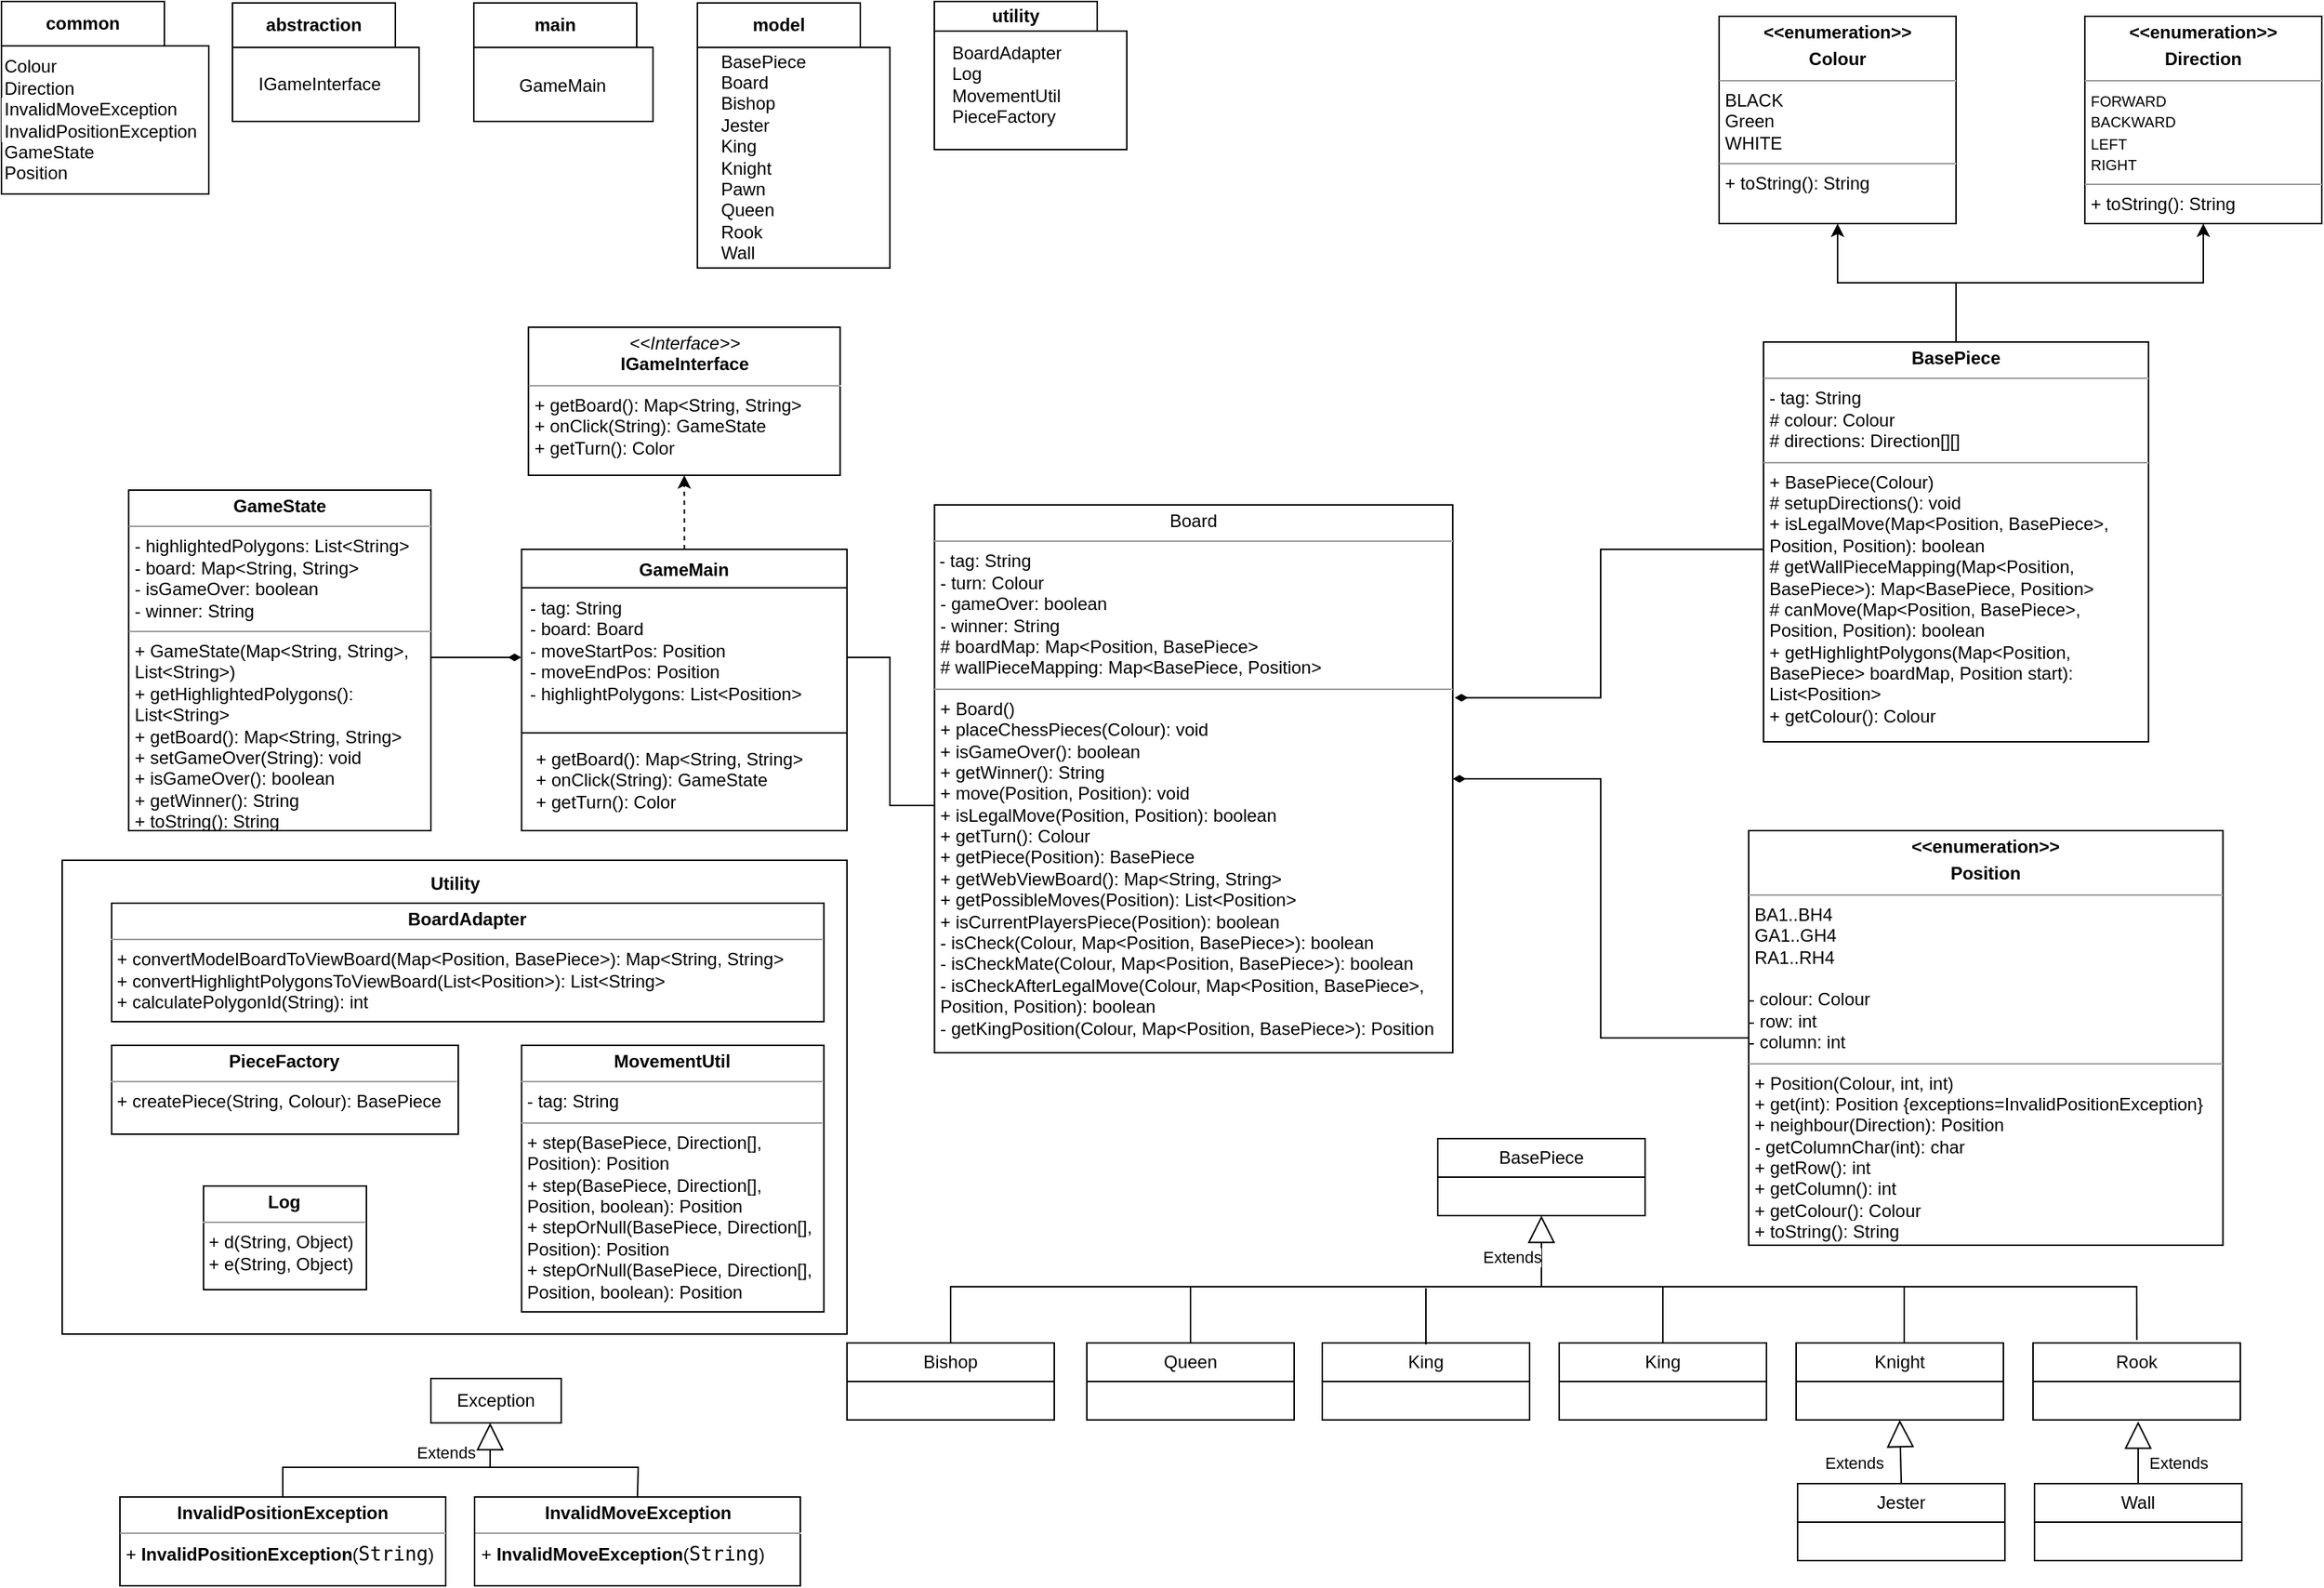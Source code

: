 <mxfile version="23.0.2" type="device">
  <diagram id="C5RBs43oDa-KdzZeNtuy" name="Page-1">
    <mxGraphModel dx="1518" dy="669" grid="1" gridSize="10" guides="1" tooltips="1" connect="1" arrows="1" fold="1" page="1" pageScale="1" pageWidth="827" pageHeight="1169" math="0" shadow="0">
      <root>
        <mxCell id="WIyWlLk6GJQsqaUBKTNV-0" />
        <mxCell id="WIyWlLk6GJQsqaUBKTNV-1" parent="WIyWlLk6GJQsqaUBKTNV-0" />
        <mxCell id="mJ5BoDZWjUwXYIF-GXy7-41" value="" style="rounded=0;whiteSpace=wrap;html=1;" parent="WIyWlLk6GJQsqaUBKTNV-1" vertex="1">
          <mxGeometry x="61" y="650" width="530" height="320" as="geometry" />
        </mxCell>
        <mxCell id="GZ9siTwBjqYdEHMc3zrV-6" value="&lt;p style=&quot;margin:0px;margin-top:4px;text-align:center;&quot;&gt;&lt;i&gt;&amp;lt;&amp;lt;Interface&amp;gt;&amp;gt;&lt;/i&gt;&lt;br&gt;&lt;b&gt;IGameInterface&lt;/b&gt;&lt;/p&gt;&lt;hr size=&quot;1&quot;&gt;&lt;p style=&quot;margin:0px;margin-left:4px;&quot;&gt;+ getBoard(): Map&amp;lt;String, String&amp;gt;&lt;br&gt;+ onClick(String): GameState&amp;nbsp;&lt;/p&gt;&lt;p style=&quot;margin:0px;margin-left:4px;&quot;&gt;+ getTurn(): Color&lt;/p&gt;" style="verticalAlign=top;align=left;overflow=fill;fontSize=12;fontFamily=Helvetica;html=1;whiteSpace=wrap;" parent="WIyWlLk6GJQsqaUBKTNV-1" vertex="1">
          <mxGeometry x="375.87" y="290" width="210.5" height="100" as="geometry" />
        </mxCell>
        <mxCell id="GZ9siTwBjqYdEHMc3zrV-9" value="common" style="shape=folder;fontStyle=1;tabWidth=110;tabHeight=30;tabPosition=left;html=1;boundedLbl=1;labelInHeader=1;container=1;collapsible=0;recursiveResize=0;whiteSpace=wrap;" parent="WIyWlLk6GJQsqaUBKTNV-1" vertex="1">
          <mxGeometry x="20" y="70" width="140" height="130" as="geometry" />
        </mxCell>
        <mxCell id="GZ9siTwBjqYdEHMc3zrV-10" value="Colour&lt;br&gt;Direction&lt;br&gt;&lt;div&gt;InvalidMoveException&lt;/div&gt;&lt;div&gt;InvalidPositionException&lt;/div&gt;&lt;div&gt;GameState&lt;br&gt;&lt;/div&gt;&lt;div&gt;Position&lt;/div&gt;" style="html=1;whiteSpace=wrap;strokeColor=none;align=left;" parent="GZ9siTwBjqYdEHMc3zrV-9" vertex="1">
          <mxGeometry width="110" height="30" relative="1" as="geometry">
            <mxPoint y="65" as="offset" />
          </mxGeometry>
        </mxCell>
        <mxCell id="GZ9siTwBjqYdEHMc3zrV-11" value="abstraction" style="shape=folder;fontStyle=1;tabWidth=110;tabHeight=30;tabPosition=left;html=1;boundedLbl=1;labelInHeader=1;container=1;collapsible=0;recursiveResize=0;whiteSpace=wrap;" parent="WIyWlLk6GJQsqaUBKTNV-1" vertex="1">
          <mxGeometry x="176" y="71" width="126" height="80" as="geometry" />
        </mxCell>
        <mxCell id="GZ9siTwBjqYdEHMc3zrV-12" value="IGameInterface" style="html=1;whiteSpace=wrap;strokeColor=none;" parent="GZ9siTwBjqYdEHMc3zrV-11" vertex="1">
          <mxGeometry width="110" height="30" relative="1" as="geometry">
            <mxPoint x="4" y="40" as="offset" />
          </mxGeometry>
        </mxCell>
        <mxCell id="GZ9siTwBjqYdEHMc3zrV-13" value="main" style="shape=folder;fontStyle=1;tabWidth=110;tabHeight=30;tabPosition=left;html=1;boundedLbl=1;labelInHeader=1;container=1;collapsible=0;recursiveResize=0;whiteSpace=wrap;" parent="WIyWlLk6GJQsqaUBKTNV-1" vertex="1">
          <mxGeometry x="339" y="71" width="121" height="80" as="geometry" />
        </mxCell>
        <mxCell id="GZ9siTwBjqYdEHMc3zrV-14" value="GameMain" style="html=1;whiteSpace=wrap;strokeColor=none;" parent="GZ9siTwBjqYdEHMc3zrV-13" vertex="1">
          <mxGeometry width="110" height="30" relative="1" as="geometry">
            <mxPoint x="5" y="41" as="offset" />
          </mxGeometry>
        </mxCell>
        <mxCell id="GZ9siTwBjqYdEHMc3zrV-15" value="model" style="shape=folder;fontStyle=1;tabWidth=110;tabHeight=30;tabPosition=left;html=1;boundedLbl=1;labelInHeader=1;container=1;collapsible=0;recursiveResize=0;whiteSpace=wrap;" parent="WIyWlLk6GJQsqaUBKTNV-1" vertex="1">
          <mxGeometry x="490" y="71" width="130" height="179" as="geometry" />
        </mxCell>
        <mxCell id="GZ9siTwBjqYdEHMc3zrV-16" value="&lt;div style=&quot;&quot;&gt;BasePiece&lt;/div&gt;Board&lt;br&gt;&lt;div style=&quot;&quot;&gt;&lt;span style=&quot;background-color: initial;&quot;&gt;Bishop&lt;br&gt;Jester&lt;br&gt;King&lt;br&gt;Knight&lt;br&gt;Pawn&lt;br&gt;Queen&lt;br&gt;Rook&lt;br&gt;Wall&lt;/span&gt;&lt;/div&gt;" style="html=1;whiteSpace=wrap;align=left;strokeColor=none;" parent="GZ9siTwBjqYdEHMc3zrV-15" vertex="1">
          <mxGeometry width="70" height="130" relative="1" as="geometry">
            <mxPoint x="14" y="39" as="offset" />
          </mxGeometry>
        </mxCell>
        <mxCell id="GZ9siTwBjqYdEHMc3zrV-18" value="utility" style="shape=folder;fontStyle=1;tabWidth=110;tabHeight=20;tabPosition=left;html=1;boundedLbl=1;labelInHeader=1;container=1;collapsible=0;recursiveResize=0;whiteSpace=wrap;" parent="WIyWlLk6GJQsqaUBKTNV-1" vertex="1">
          <mxGeometry x="650" y="70" width="130" height="100" as="geometry" />
        </mxCell>
        <mxCell id="GZ9siTwBjqYdEHMc3zrV-19" value="&lt;div&gt;BoardAdapter&lt;/div&gt;&lt;div&gt;Log&lt;/div&gt;&lt;div&gt;MovementUtil&lt;/div&gt;&lt;div&gt;PieceFactory&lt;/div&gt;" style="html=1;whiteSpace=wrap;align=left;strokeColor=none;" parent="GZ9siTwBjqYdEHMc3zrV-18" vertex="1">
          <mxGeometry width="90" height="60" relative="1" as="geometry">
            <mxPoint x="10" y="26" as="offset" />
          </mxGeometry>
        </mxCell>
        <mxCell id="GZ9siTwBjqYdEHMc3zrV-24" style="edgeStyle=orthogonalEdgeStyle;rounded=0;orthogonalLoop=1;jettySize=auto;html=1;entryX=0.5;entryY=1;entryDx=0;entryDy=0;dashed=1;" parent="WIyWlLk6GJQsqaUBKTNV-1" source="GZ9siTwBjqYdEHMc3zrV-20" target="GZ9siTwBjqYdEHMc3zrV-6" edge="1">
          <mxGeometry relative="1" as="geometry" />
        </mxCell>
        <mxCell id="GZ9siTwBjqYdEHMc3zrV-20" value="GameMain" style="swimlane;fontStyle=1;align=center;verticalAlign=top;childLayout=stackLayout;horizontal=1;startSize=26;horizontalStack=0;resizeParent=1;resizeParentMax=0;resizeLast=0;collapsible=1;marginBottom=0;whiteSpace=wrap;html=1;" parent="WIyWlLk6GJQsqaUBKTNV-1" vertex="1">
          <mxGeometry x="371.25" y="440" width="219.75" height="190" as="geometry" />
        </mxCell>
        <mxCell id="GZ9siTwBjqYdEHMc3zrV-21" value="- tag: String&lt;br&gt;- board: Board&lt;br&gt;- moveStartPos: Position&lt;br&gt;- moveEndPos: Position&lt;br&gt;- highlightPolygons: List&amp;lt;Position&amp;gt;" style="text;strokeColor=none;fillColor=none;align=left;verticalAlign=top;spacingLeft=4;spacingRight=4;overflow=hidden;rotatable=0;points=[[0,0.5],[1,0.5]];portConstraint=eastwest;whiteSpace=wrap;html=1;" parent="GZ9siTwBjqYdEHMc3zrV-20" vertex="1">
          <mxGeometry y="26" width="219.75" height="94" as="geometry" />
        </mxCell>
        <mxCell id="GZ9siTwBjqYdEHMc3zrV-22" value="" style="line;strokeWidth=1;fillColor=none;align=left;verticalAlign=middle;spacingTop=-1;spacingLeft=3;spacingRight=3;rotatable=0;labelPosition=right;points=[];portConstraint=eastwest;strokeColor=inherit;" parent="GZ9siTwBjqYdEHMc3zrV-20" vertex="1">
          <mxGeometry y="120" width="219.75" height="8" as="geometry" />
        </mxCell>
        <mxCell id="GZ9siTwBjqYdEHMc3zrV-23" value="&lt;p style=&quot;border-color: var(--border-color); margin: 0px 0px 0px 4px;&quot;&gt;+ getBoard(): Map&amp;lt;String, String&amp;gt;&lt;br style=&quot;border-color: var(--border-color);&quot;&gt;+ onClick(String): GameState&amp;nbsp;&lt;/p&gt;&lt;p style=&quot;border-color: var(--border-color); margin: 0px 0px 0px 4px;&quot;&gt;+ getTurn(): Color&lt;/p&gt;" style="text;strokeColor=none;fillColor=none;align=left;verticalAlign=top;spacingLeft=4;spacingRight=4;overflow=hidden;rotatable=0;points=[[0,0.5],[1,0.5]];portConstraint=eastwest;whiteSpace=wrap;html=1;" parent="GZ9siTwBjqYdEHMc3zrV-20" vertex="1">
          <mxGeometry y="128" width="219.75" height="62" as="geometry" />
        </mxCell>
        <mxCell id="GZ9siTwBjqYdEHMc3zrV-25" value="&lt;p style=&quot;margin:0px;margin-top:4px;text-align:center;&quot;&gt;Board&lt;/p&gt;&lt;hr size=&quot;1&quot;&gt;&amp;nbsp;- tag: String&lt;br&gt;&lt;p style=&quot;margin:0px;margin-left:4px;&quot;&gt;- turn: Colour&lt;/p&gt;&lt;p style=&quot;margin:0px;margin-left:4px;&quot;&gt;- gameOver: boolean&lt;/p&gt;&lt;p style=&quot;margin:0px;margin-left:4px;&quot;&gt;- winner: String&lt;/p&gt;&lt;p style=&quot;border-color: var(--border-color); margin: 0px 0px 0px 4px;&quot;&gt;# boardMap: Map&amp;lt;Position, BasePiece&amp;gt;&lt;/p&gt;&lt;p style=&quot;margin:0px;margin-left:4px;&quot;&gt;# wallPieceMapping: Map&amp;lt;BasePiece, Position&amp;gt;&amp;nbsp;&lt;/p&gt;&lt;hr size=&quot;1&quot;&gt;&lt;p style=&quot;margin:0px;margin-left:4px;&quot;&gt;+ Board()&lt;/p&gt;&lt;p style=&quot;margin:0px;margin-left:4px;&quot;&gt;+ placeChessPieces(Colour): void&lt;/p&gt;&lt;p style=&quot;margin:0px;margin-left:4px;&quot;&gt;+ isGameOver(): boolean&lt;/p&gt;&lt;p style=&quot;margin:0px;margin-left:4px;&quot;&gt;+ getWinner(): String&lt;/p&gt;&lt;p style=&quot;margin:0px;margin-left:4px;&quot;&gt;+ move(Position, Position): void&lt;/p&gt;&lt;p style=&quot;margin:0px;margin-left:4px;&quot;&gt;+ isLegalMove(Position, Position): boolean&lt;/p&gt;&lt;p style=&quot;margin:0px;margin-left:4px;&quot;&gt;+ getTurn(): Colour&lt;/p&gt;&lt;p style=&quot;margin:0px;margin-left:4px;&quot;&gt;+ getPiece(Position): BasePiece&lt;/p&gt;&lt;p style=&quot;margin:0px;margin-left:4px;&quot;&gt;+ getWebViewBoard(): Map&amp;lt;String, String&amp;gt;&lt;/p&gt;&lt;p style=&quot;margin:0px;margin-left:4px;&quot;&gt;+ getPossibleMoves(Position): List&amp;lt;Position&amp;gt;&lt;br&gt;&lt;/p&gt;&lt;p style=&quot;margin:0px;margin-left:4px;&quot;&gt;+&amp;nbsp;isCurrentPlayersPiece(Position): boolean&lt;/p&gt;&lt;p style=&quot;margin:0px;margin-left:4px;&quot;&gt;- isCheck(Colour, Map&amp;lt;Position, BasePiece&amp;gt;): boolean&lt;br&gt;&lt;/p&gt;&lt;p style=&quot;margin:0px;margin-left:4px;&quot;&gt;- isCheckMate(Colour, Map&amp;lt;Position, BasePiece&amp;gt;): boolean&lt;br&gt;&lt;/p&gt;&lt;p style=&quot;margin:0px;margin-left:4px;&quot;&gt;- isCheckAfterLegalMove(Colour, Map&amp;lt;Position, BasePiece&amp;gt;, Position, Position): boolean&lt;br&gt;&lt;/p&gt;&lt;p style=&quot;margin:0px;margin-left:4px;&quot;&gt;- getKingPosition(Colour, Map&amp;lt;Position, BasePiece&amp;gt;): Position&lt;br&gt;&lt;/p&gt;&lt;p style=&quot;margin:0px;margin-left:4px;&quot;&gt;&lt;br&gt;&lt;/p&gt;&lt;p style=&quot;margin:0px;margin-left:4px;&quot;&gt;&lt;br&gt;&lt;/p&gt;&lt;p style=&quot;margin:0px;margin-left:4px;&quot;&gt;&lt;br&gt;&lt;/p&gt;&lt;p style=&quot;margin:0px;margin-left:4px;&quot;&gt;&lt;br&gt;&lt;/p&gt;" style="verticalAlign=top;align=left;overflow=fill;fontSize=12;fontFamily=Helvetica;html=1;whiteSpace=wrap;" parent="WIyWlLk6GJQsqaUBKTNV-1" vertex="1">
          <mxGeometry x="650.13" y="410" width="350" height="370" as="geometry" />
        </mxCell>
        <mxCell id="GZ9siTwBjqYdEHMc3zrV-40" style="edgeStyle=orthogonalEdgeStyle;rounded=0;orthogonalLoop=1;jettySize=auto;html=1;exitX=0.5;exitY=0;exitDx=0;exitDy=0;" parent="WIyWlLk6GJQsqaUBKTNV-1" source="GZ9siTwBjqYdEHMc3zrV-38" target="GZ9siTwBjqYdEHMc3zrV-35" edge="1">
          <mxGeometry relative="1" as="geometry" />
        </mxCell>
        <mxCell id="GZ9siTwBjqYdEHMc3zrV-35" value="&lt;p style=&quot;margin:0px;margin-top:4px;text-align:center;&quot;&gt;&lt;b&gt;&amp;lt;&amp;lt;enumeration&amp;gt;&amp;gt;&lt;/b&gt;&lt;/p&gt;&lt;p style=&quot;margin:0px;margin-top:4px;text-align:center;&quot;&gt;&lt;b&gt;Colour&lt;/b&gt;&lt;/p&gt;&lt;hr size=&quot;1&quot;&gt;&lt;p style=&quot;margin:0px;margin-left:4px;&quot;&gt;BLACK&lt;/p&gt;&lt;p style=&quot;margin:0px;margin-left:4px;&quot;&gt;Green&lt;/p&gt;&lt;p style=&quot;margin:0px;margin-left:4px;&quot;&gt;WHITE&lt;/p&gt;&lt;hr size=&quot;1&quot;&gt;&lt;p style=&quot;margin:0px;margin-left:4px;&quot;&gt;+ toString(): String&lt;/p&gt;" style="verticalAlign=top;align=left;overflow=fill;fontSize=12;fontFamily=Helvetica;html=1;whiteSpace=wrap;" parent="WIyWlLk6GJQsqaUBKTNV-1" vertex="1">
          <mxGeometry x="1180" y="80" width="160" height="140" as="geometry" />
        </mxCell>
        <mxCell id="GZ9siTwBjqYdEHMc3zrV-41" style="edgeStyle=orthogonalEdgeStyle;rounded=0;orthogonalLoop=1;jettySize=auto;html=1;exitX=0.5;exitY=0;exitDx=0;exitDy=0;" parent="WIyWlLk6GJQsqaUBKTNV-1" source="GZ9siTwBjqYdEHMc3zrV-38" target="GZ9siTwBjqYdEHMc3zrV-36" edge="1">
          <mxGeometry relative="1" as="geometry" />
        </mxCell>
        <mxCell id="GZ9siTwBjqYdEHMc3zrV-36" value="&lt;p style=&quot;margin:0px;margin-top:4px;text-align:center;&quot;&gt;&lt;b&gt;&amp;lt;&amp;lt;enumeration&amp;gt;&amp;gt;&lt;/b&gt;&lt;/p&gt;&lt;p style=&quot;margin:0px;margin-top:4px;text-align:center;&quot;&gt;&lt;b&gt;Direction&lt;/b&gt;&lt;/p&gt;&lt;hr size=&quot;1&quot;&gt;&lt;p style=&quot;margin:0px;margin-left:4px;&quot;&gt;&lt;font style=&quot;font-size: 10px;&quot;&gt;FORWARD&lt;/font&gt;&lt;/p&gt;&lt;p style=&quot;margin:0px;margin-left:4px;&quot;&gt;&lt;font style=&quot;font-size: 10px;&quot;&gt;BACKWARD&lt;/font&gt;&lt;/p&gt;&lt;p style=&quot;margin:0px;margin-left:4px;&quot;&gt;&lt;font style=&quot;font-size: 10px;&quot;&gt;LEFT&lt;/font&gt;&lt;/p&gt;&lt;p style=&quot;margin:0px;margin-left:4px;&quot;&gt;&lt;font style=&quot;font-size: 10px;&quot;&gt;RIGHT&lt;/font&gt;&lt;/p&gt;&lt;hr size=&quot;1&quot;&gt;&lt;p style=&quot;margin:0px;margin-left:4px;&quot;&gt;+ toString(): String&lt;/p&gt;" style="verticalAlign=top;align=left;overflow=fill;fontSize=12;fontFamily=Helvetica;html=1;whiteSpace=wrap;" parent="WIyWlLk6GJQsqaUBKTNV-1" vertex="1">
          <mxGeometry x="1427" y="80" width="160" height="140" as="geometry" />
        </mxCell>
        <mxCell id="GZ9siTwBjqYdEHMc3zrV-38" value="&lt;p style=&quot;margin:0px;margin-top:4px;text-align:center;&quot;&gt;&lt;b&gt;BasePiece&lt;/b&gt;&lt;/p&gt;&lt;hr size=&quot;1&quot;&gt;&lt;p style=&quot;margin:0px;margin-left:4px;&quot;&gt;- tag: String&lt;/p&gt;&lt;p style=&quot;margin:0px;margin-left:4px;&quot;&gt;# colour: Colour&lt;/p&gt;&lt;p style=&quot;margin:0px;margin-left:4px;&quot;&gt;# directions: Direction[][]&lt;/p&gt;&lt;hr size=&quot;1&quot;&gt;&lt;p style=&quot;margin:0px;margin-left:4px;&quot;&gt;+ BasePiece(Colour)&lt;/p&gt;&lt;p style=&quot;margin:0px;margin-left:4px;&quot;&gt;# setupDirections(): void&lt;/p&gt;&lt;p style=&quot;margin:0px;margin-left:4px;&quot;&gt;+ isLegalMove(Map&amp;lt;Position, BasePiece&amp;gt;, Position, Position): boolean&lt;br&gt;&lt;/p&gt;&lt;p style=&quot;margin:0px;margin-left:4px;&quot;&gt;# getWallPieceMapping(Map&amp;lt;Position, BasePiece&amp;gt;): Map&amp;lt;BasePiece, Position&amp;gt;&lt;br&gt;&lt;/p&gt;&lt;p style=&quot;margin:0px;margin-left:4px;&quot;&gt;# canMove(Map&amp;lt;Position, BasePiece&amp;gt;, Position, Position): boolean&lt;/p&gt;&lt;p style=&quot;margin:0px;margin-left:4px;&quot;&gt;+ getHighlightPolygons(Map&amp;lt;Position, BasePiece&amp;gt; boardMap, Position start): List&amp;lt;Position&amp;gt;&lt;/p&gt;&lt;p style=&quot;margin:0px;margin-left:4px;&quot;&gt;+ getColour(): Colour&lt;/p&gt;" style="verticalAlign=top;align=left;overflow=fill;fontSize=12;fontFamily=Helvetica;html=1;whiteSpace=wrap;" parent="WIyWlLk6GJQsqaUBKTNV-1" vertex="1">
          <mxGeometry x="1210" y="300" width="260" height="270" as="geometry" />
        </mxCell>
        <mxCell id="GZ9siTwBjqYdEHMc3zrV-43" style="edgeStyle=orthogonalEdgeStyle;rounded=0;orthogonalLoop=1;jettySize=auto;html=1;entryX=1;entryY=0.5;entryDx=0;entryDy=0;endArrow=diamondThin;endFill=1;" parent="WIyWlLk6GJQsqaUBKTNV-1" source="GZ9siTwBjqYdEHMc3zrV-39" target="GZ9siTwBjqYdEHMc3zrV-25" edge="1">
          <mxGeometry relative="1" as="geometry" />
        </mxCell>
        <mxCell id="GZ9siTwBjqYdEHMc3zrV-39" value="&lt;p style=&quot;margin:0px;margin-top:4px;text-align:center;&quot;&gt;&lt;b&gt;&amp;lt;&amp;lt;enumeration&amp;gt;&amp;gt;&lt;/b&gt;&lt;/p&gt;&lt;p style=&quot;margin:0px;margin-top:4px;text-align:center;&quot;&gt;&lt;b&gt;Position&lt;/b&gt;&lt;/p&gt;&lt;hr size=&quot;1&quot;&gt;&lt;p style=&quot;margin:0px;margin-left:4px;&quot;&gt;&lt;span style=&quot;background-color: initial;&quot;&gt;BA1..BH4&lt;/span&gt;&lt;/p&gt;&lt;p style=&quot;margin:0px;margin-left:4px;&quot;&gt;&lt;span style=&quot;background-color: initial;&quot;&gt;GA1..GH4&lt;/span&gt;&lt;/p&gt;&lt;p style=&quot;margin:0px;margin-left:4px;&quot;&gt;&lt;span style=&quot;background-color: initial;&quot;&gt;RA1..RH4&lt;/span&gt;&lt;/p&gt;&lt;p style=&quot;margin:0px;margin-left:4px;&quot;&gt;&lt;span style=&quot;background-color: initial;&quot;&gt;&lt;br&gt;&lt;/span&gt;&lt;/p&gt;- colour: Colour&lt;br&gt;- row: int&lt;br&gt;- column: int&lt;br&gt;&lt;hr size=&quot;1&quot;&gt;&lt;p style=&quot;margin:0px;margin-left:4px;&quot;&gt;+ Position(Colour, int, int)&lt;/p&gt;&lt;p style=&quot;margin:0px;margin-left:4px;&quot;&gt;+ get(int): Position&amp;nbsp;{exceptions=InvalidPositionException}&lt;/p&gt;&lt;p style=&quot;margin:0px;margin-left:4px;&quot;&gt;+ neighbour(Direction): Position&lt;/p&gt;&lt;p style=&quot;margin:0px;margin-left:4px;&quot;&gt;- getColumnChar(int): char&lt;/p&gt;&lt;p style=&quot;margin:0px;margin-left:4px;&quot;&gt;+ getRow(): int&lt;/p&gt;&lt;p style=&quot;margin:0px;margin-left:4px;&quot;&gt;+ getColumn(): int&lt;/p&gt;&lt;p style=&quot;margin:0px;margin-left:4px;&quot;&gt;+ getColour(): Colour&lt;/p&gt;&lt;p style=&quot;margin:0px;margin-left:4px;&quot;&gt;+ toString(): String&lt;/p&gt;" style="verticalAlign=top;align=left;overflow=fill;fontSize=12;fontFamily=Helvetica;html=1;whiteSpace=wrap;" parent="WIyWlLk6GJQsqaUBKTNV-1" vertex="1">
          <mxGeometry x="1200" y="630" width="320.25" height="280" as="geometry" />
        </mxCell>
        <mxCell id="GZ9siTwBjqYdEHMc3zrV-46" value="&lt;p style=&quot;margin:0px;margin-top:4px;text-align:center;&quot;&gt;&lt;b&gt;BoardAdapter&lt;/b&gt;&lt;/p&gt;&lt;hr size=&quot;1&quot;&gt;&lt;p style=&quot;margin:0px;margin-left:4px;&quot;&gt;+ convertModelBoardToViewBoard(Map&amp;lt;Position, BasePiece&amp;gt;): Map&amp;lt;String, String&amp;gt;&lt;/p&gt;&lt;p style=&quot;margin:0px;margin-left:4px;&quot;&gt;+ convertHighlightPolygonsToViewBoard(List&amp;lt;Position&amp;gt;): List&amp;lt;String&amp;gt;&lt;/p&gt;&lt;p style=&quot;margin:0px;margin-left:4px;&quot;&gt;+ calculatePolygonId(String): int&lt;/p&gt;" style="verticalAlign=top;align=left;overflow=fill;fontSize=12;fontFamily=Helvetica;html=1;whiteSpace=wrap;" parent="WIyWlLk6GJQsqaUBKTNV-1" vertex="1">
          <mxGeometry x="94.38" y="679" width="481" height="80" as="geometry" />
        </mxCell>
        <mxCell id="GZ9siTwBjqYdEHMc3zrV-50" value="&lt;p style=&quot;margin:0px;margin-top:4px;text-align:center;&quot;&gt;&lt;b&gt;InvalidPositionException&lt;/b&gt;&lt;/p&gt;&lt;hr size=&quot;1&quot;&gt;&lt;p style=&quot;margin:0px;margin-left:4px;&quot;&gt;+&amp;nbsp;&lt;b style=&quot;border-color: var(--border-color); text-align: center;&quot;&gt;InvalidPositionException&lt;/b&gt;(&lt;span style=&quot;background-color: rgb(255, 255, 255); font-family: &amp;quot;JetBrains Mono&amp;quot;, monospace; font-size: 9.8pt;&quot;&gt;String&lt;/span&gt;&lt;span style=&quot;background-color: initial;&quot;&gt;)&lt;/span&gt;&lt;/p&gt;" style="verticalAlign=top;align=left;overflow=fill;fontSize=12;fontFamily=Helvetica;html=1;whiteSpace=wrap;" parent="WIyWlLk6GJQsqaUBKTNV-1" vertex="1">
          <mxGeometry x="100" y="1080" width="220" height="60" as="geometry" />
        </mxCell>
        <mxCell id="GZ9siTwBjqYdEHMc3zrV-51" value="Exception" style="html=1;whiteSpace=wrap;" parent="WIyWlLk6GJQsqaUBKTNV-1" vertex="1">
          <mxGeometry x="310" y="1000" width="88" height="30" as="geometry" />
        </mxCell>
        <mxCell id="mJ5BoDZWjUwXYIF-GXy7-4" style="edgeStyle=orthogonalEdgeStyle;rounded=0;orthogonalLoop=1;jettySize=auto;html=1;endArrow=diamondThin;endFill=1;entryX=1.004;entryY=0.352;entryDx=0;entryDy=0;entryPerimeter=0;" parent="WIyWlLk6GJQsqaUBKTNV-1" target="GZ9siTwBjqYdEHMc3zrV-25" edge="1">
          <mxGeometry relative="1" as="geometry">
            <mxPoint x="1210" y="440" as="sourcePoint" />
            <mxPoint x="1060" y="540" as="targetPoint" />
            <Array as="points">
              <mxPoint x="1210" y="440" />
              <mxPoint x="1100" y="440" />
              <mxPoint x="1100" y="540" />
            </Array>
          </mxGeometry>
        </mxCell>
        <mxCell id="mJ5BoDZWjUwXYIF-GXy7-6" value="BasePiece" style="swimlane;fontStyle=0;childLayout=stackLayout;horizontal=1;startSize=26;fillColor=none;horizontalStack=0;resizeParent=1;resizeParentMax=0;resizeLast=0;collapsible=1;marginBottom=0;whiteSpace=wrap;html=1;" parent="WIyWlLk6GJQsqaUBKTNV-1" vertex="1">
          <mxGeometry x="990" y="838" width="140" height="52" as="geometry" />
        </mxCell>
        <mxCell id="mJ5BoDZWjUwXYIF-GXy7-10" value="Bishop" style="swimlane;fontStyle=0;childLayout=stackLayout;horizontal=1;startSize=26;fillColor=none;horizontalStack=0;resizeParent=1;resizeParentMax=0;resizeLast=0;collapsible=1;marginBottom=0;whiteSpace=wrap;html=1;" parent="WIyWlLk6GJQsqaUBKTNV-1" vertex="1">
          <mxGeometry x="591" y="976" width="140" height="52" as="geometry" />
        </mxCell>
        <mxCell id="mJ5BoDZWjUwXYIF-GXy7-11" value="Queen" style="swimlane;fontStyle=0;childLayout=stackLayout;horizontal=1;startSize=26;fillColor=none;horizontalStack=0;resizeParent=1;resizeParentMax=0;resizeLast=0;collapsible=1;marginBottom=0;whiteSpace=wrap;html=1;" parent="WIyWlLk6GJQsqaUBKTNV-1" vertex="1">
          <mxGeometry x="753" y="976" width="140" height="52" as="geometry" />
        </mxCell>
        <mxCell id="mJ5BoDZWjUwXYIF-GXy7-12" value="King" style="swimlane;fontStyle=0;childLayout=stackLayout;horizontal=1;startSize=26;fillColor=none;horizontalStack=0;resizeParent=1;resizeParentMax=0;resizeLast=0;collapsible=1;marginBottom=0;whiteSpace=wrap;html=1;" parent="WIyWlLk6GJQsqaUBKTNV-1" vertex="1">
          <mxGeometry x="912" y="976" width="140" height="52" as="geometry" />
        </mxCell>
        <mxCell id="mJ5BoDZWjUwXYIF-GXy7-13" value="King" style="swimlane;fontStyle=0;childLayout=stackLayout;horizontal=1;startSize=26;fillColor=none;horizontalStack=0;resizeParent=1;resizeParentMax=0;resizeLast=0;collapsible=1;marginBottom=0;whiteSpace=wrap;html=1;" parent="WIyWlLk6GJQsqaUBKTNV-1" vertex="1">
          <mxGeometry x="1072" y="976" width="140" height="52" as="geometry" />
        </mxCell>
        <mxCell id="mJ5BoDZWjUwXYIF-GXy7-14" value="Knight" style="swimlane;fontStyle=0;childLayout=stackLayout;horizontal=1;startSize=26;fillColor=none;horizontalStack=0;resizeParent=1;resizeParentMax=0;resizeLast=0;collapsible=1;marginBottom=0;whiteSpace=wrap;html=1;" parent="WIyWlLk6GJQsqaUBKTNV-1" vertex="1">
          <mxGeometry x="1232" y="976" width="140" height="52" as="geometry" />
        </mxCell>
        <mxCell id="mJ5BoDZWjUwXYIF-GXy7-15" value="Rook" style="swimlane;fontStyle=0;childLayout=stackLayout;horizontal=1;startSize=26;fillColor=none;horizontalStack=0;resizeParent=1;resizeParentMax=0;resizeLast=0;collapsible=1;marginBottom=0;whiteSpace=wrap;html=1;" parent="WIyWlLk6GJQsqaUBKTNV-1" vertex="1">
          <mxGeometry x="1392" y="976" width="140" height="52" as="geometry" />
        </mxCell>
        <mxCell id="mJ5BoDZWjUwXYIF-GXy7-21" value="Extends" style="endArrow=block;endSize=16;endFill=0;html=1;rounded=0;entryX=0.5;entryY=1;entryDx=0;entryDy=0;exitX=0.5;exitY=0;exitDx=0;exitDy=0;" parent="WIyWlLk6GJQsqaUBKTNV-1" source="mJ5BoDZWjUwXYIF-GXy7-10" target="mJ5BoDZWjUwXYIF-GXy7-6" edge="1">
          <mxGeometry x="0.72" y="20" width="160" relative="1" as="geometry">
            <mxPoint x="680" y="858" as="sourcePoint" />
            <mxPoint x="840" y="858" as="targetPoint" />
            <Array as="points">
              <mxPoint x="661" y="938" />
              <mxPoint x="1060" y="938" />
            </Array>
            <mxPoint as="offset" />
          </mxGeometry>
        </mxCell>
        <mxCell id="mJ5BoDZWjUwXYIF-GXy7-22" value="" style="endArrow=none;html=1;rounded=0;exitX=0.5;exitY=0;exitDx=0;exitDy=0;" parent="WIyWlLk6GJQsqaUBKTNV-1" source="mJ5BoDZWjUwXYIF-GXy7-11" edge="1">
          <mxGeometry width="50" height="50" relative="1" as="geometry">
            <mxPoint x="740" y="888" as="sourcePoint" />
            <mxPoint x="823" y="938" as="targetPoint" />
          </mxGeometry>
        </mxCell>
        <mxCell id="mJ5BoDZWjUwXYIF-GXy7-23" value="" style="endArrow=none;html=1;rounded=0;exitX=0.5;exitY=0;exitDx=0;exitDy=0;" parent="WIyWlLk6GJQsqaUBKTNV-1" edge="1">
          <mxGeometry width="50" height="50" relative="1" as="geometry">
            <mxPoint x="982" y="977" as="sourcePoint" />
            <mxPoint x="982" y="939" as="targetPoint" />
          </mxGeometry>
        </mxCell>
        <mxCell id="mJ5BoDZWjUwXYIF-GXy7-24" value="" style="endArrow=none;html=1;rounded=0;exitX=0.608;exitY=0.001;exitDx=0;exitDy=0;exitPerimeter=0;" parent="WIyWlLk6GJQsqaUBKTNV-1" edge="1">
          <mxGeometry width="50" height="50" relative="1" as="geometry">
            <mxPoint x="1462.12" y="974.052" as="sourcePoint" />
            <mxPoint x="1045" y="938" as="targetPoint" />
            <Array as="points">
              <mxPoint x="1462" y="938" />
            </Array>
          </mxGeometry>
        </mxCell>
        <mxCell id="mJ5BoDZWjUwXYIF-GXy7-25" value="" style="endArrow=none;html=1;rounded=0;exitX=0.5;exitY=0;exitDx=0;exitDy=0;" parent="WIyWlLk6GJQsqaUBKTNV-1" edge="1">
          <mxGeometry width="50" height="50" relative="1" as="geometry">
            <mxPoint x="1142" y="976" as="sourcePoint" />
            <mxPoint x="1142" y="938" as="targetPoint" />
          </mxGeometry>
        </mxCell>
        <mxCell id="mJ5BoDZWjUwXYIF-GXy7-26" value="" style="endArrow=none;html=1;rounded=0;exitX=0.5;exitY=0;exitDx=0;exitDy=0;" parent="WIyWlLk6GJQsqaUBKTNV-1" edge="1">
          <mxGeometry width="50" height="50" relative="1" as="geometry">
            <mxPoint x="1305" y="976" as="sourcePoint" />
            <mxPoint x="1305" y="938" as="targetPoint" />
          </mxGeometry>
        </mxCell>
        <mxCell id="mJ5BoDZWjUwXYIF-GXy7-27" value="Jester" style="swimlane;fontStyle=0;childLayout=stackLayout;horizontal=1;startSize=26;fillColor=none;horizontalStack=0;resizeParent=1;resizeParentMax=0;resizeLast=0;collapsible=1;marginBottom=0;whiteSpace=wrap;html=1;" parent="WIyWlLk6GJQsqaUBKTNV-1" vertex="1">
          <mxGeometry x="1233" y="1071" width="140" height="52" as="geometry" />
        </mxCell>
        <mxCell id="mJ5BoDZWjUwXYIF-GXy7-28" value="Wall" style="swimlane;fontStyle=0;childLayout=stackLayout;horizontal=1;startSize=26;fillColor=none;horizontalStack=0;resizeParent=1;resizeParentMax=0;resizeLast=0;collapsible=1;marginBottom=0;whiteSpace=wrap;html=1;" parent="WIyWlLk6GJQsqaUBKTNV-1" vertex="1">
          <mxGeometry x="1393" y="1071" width="140" height="52" as="geometry" />
        </mxCell>
        <mxCell id="mJ5BoDZWjUwXYIF-GXy7-30" value="Extends" style="endArrow=block;endSize=16;endFill=0;html=1;rounded=0;entryX=0.5;entryY=1;entryDx=0;entryDy=0;exitX=0.5;exitY=0;exitDx=0;exitDy=0;" parent="WIyWlLk6GJQsqaUBKTNV-1" source="mJ5BoDZWjUwXYIF-GXy7-27" target="mJ5BoDZWjUwXYIF-GXy7-14" edge="1">
          <mxGeometry x="-0.375" y="32" width="160" relative="1" as="geometry">
            <mxPoint x="1302" y="1060" as="sourcePoint" />
            <mxPoint x="1170" y="1084.23" as="targetPoint" />
            <mxPoint y="-1" as="offset" />
          </mxGeometry>
        </mxCell>
        <mxCell id="mJ5BoDZWjUwXYIF-GXy7-31" value="Extends" style="endArrow=block;endSize=16;endFill=0;html=1;rounded=0;entryX=0.5;entryY=1;entryDx=0;entryDy=0;exitX=0.5;exitY=0;exitDx=0;exitDy=0;" parent="WIyWlLk6GJQsqaUBKTNV-1" source="mJ5BoDZWjUwXYIF-GXy7-28" edge="1">
          <mxGeometry x="-0.312" y="-27" width="160" relative="1" as="geometry">
            <mxPoint x="1463" y="1061" as="sourcePoint" />
            <mxPoint x="1463" y="1029" as="targetPoint" />
            <mxPoint as="offset" />
          </mxGeometry>
        </mxCell>
        <mxCell id="mJ5BoDZWjUwXYIF-GXy7-32" value="" style="endArrow=none;html=1;rounded=0;exitX=1;exitY=0.5;exitDx=0;exitDy=0;" parent="WIyWlLk6GJQsqaUBKTNV-1" source="GZ9siTwBjqYdEHMc3zrV-21" edge="1">
          <mxGeometry width="50" height="50" relative="1" as="geometry">
            <mxPoint x="740" y="560" as="sourcePoint" />
            <mxPoint x="650" y="613" as="targetPoint" />
            <Array as="points">
              <mxPoint x="620" y="513" />
              <mxPoint x="620" y="613" />
            </Array>
          </mxGeometry>
        </mxCell>
        <mxCell id="mJ5BoDZWjUwXYIF-GXy7-33" value="&lt;p style=&quot;margin:0px;margin-top:4px;text-align:center;&quot;&gt;&lt;b&gt;InvalidMoveException&lt;/b&gt;&lt;/p&gt;&lt;hr size=&quot;1&quot;&gt;&lt;p style=&quot;margin:0px;margin-left:4px;&quot;&gt;+&amp;nbsp;&lt;b style=&quot;border-color: var(--border-color); text-align: center;&quot;&gt;InvalidMoveException&lt;/b&gt;(&lt;span style=&quot;background-color: rgb(255, 255, 255); font-family: &amp;quot;JetBrains Mono&amp;quot;, monospace; font-size: 9.8pt;&quot;&gt;String&lt;/span&gt;&lt;span style=&quot;background-color: initial;&quot;&gt;)&lt;/span&gt;&lt;/p&gt;" style="verticalAlign=top;align=left;overflow=fill;fontSize=12;fontFamily=Helvetica;html=1;whiteSpace=wrap;" parent="WIyWlLk6GJQsqaUBKTNV-1" vertex="1">
          <mxGeometry x="339.5" y="1080" width="220" height="60" as="geometry" />
        </mxCell>
        <mxCell id="mJ5BoDZWjUwXYIF-GXy7-35" value="Extends" style="endArrow=block;endSize=16;endFill=0;html=1;rounded=0;" parent="WIyWlLk6GJQsqaUBKTNV-1" edge="1">
          <mxGeometry x="0.368" y="10" width="160" relative="1" as="geometry">
            <mxPoint x="210" y="1080" as="sourcePoint" />
            <mxPoint x="350" y="1030" as="targetPoint" />
            <Array as="points">
              <mxPoint x="210" y="1060" />
              <mxPoint x="350" y="1060" />
            </Array>
            <mxPoint as="offset" />
          </mxGeometry>
        </mxCell>
        <mxCell id="mJ5BoDZWjUwXYIF-GXy7-37" value="" style="endArrow=none;html=1;rounded=0;exitX=0.5;exitY=0;exitDx=0;exitDy=0;" parent="WIyWlLk6GJQsqaUBKTNV-1" source="mJ5BoDZWjUwXYIF-GXy7-33" edge="1">
          <mxGeometry width="50" height="50" relative="1" as="geometry">
            <mxPoint x="790" y="1130" as="sourcePoint" />
            <mxPoint x="350" y="1060" as="targetPoint" />
            <Array as="points">
              <mxPoint x="450" y="1060" />
              <mxPoint x="400" y="1060" />
            </Array>
          </mxGeometry>
        </mxCell>
        <mxCell id="mJ5BoDZWjUwXYIF-GXy7-38" value="&lt;p style=&quot;margin:0px;margin-top:4px;text-align:center;&quot;&gt;&lt;b&gt;Log&lt;/b&gt;&lt;/p&gt;&lt;hr size=&quot;1&quot;&gt;&lt;p style=&quot;margin:0px;margin-left:4px;&quot;&gt;+ d(String, Object)&lt;/p&gt;&lt;p style=&quot;margin:0px;margin-left:4px;&quot;&gt;+ e(String, Object)&lt;br&gt;&lt;/p&gt;" style="verticalAlign=top;align=left;overflow=fill;fontSize=12;fontFamily=Helvetica;html=1;whiteSpace=wrap;" parent="WIyWlLk6GJQsqaUBKTNV-1" vertex="1">
          <mxGeometry x="156.45" y="870" width="110" height="70" as="geometry" />
        </mxCell>
        <mxCell id="mJ5BoDZWjUwXYIF-GXy7-40" value="&lt;p style=&quot;margin:0px;margin-top:4px;text-align:center;&quot;&gt;&lt;b&gt;MovementUtil&lt;/b&gt;&lt;/p&gt;&lt;hr size=&quot;1&quot;&gt;&lt;p style=&quot;margin:0px;margin-left:4px;&quot;&gt;- tag: String&lt;/p&gt;&lt;hr size=&quot;1&quot;&gt;&lt;p style=&quot;margin:0px;margin-left:4px;&quot;&gt;+ step(BasePiece, Direction[], Position): Position&lt;/p&gt;&lt;p style=&quot;margin:0px;margin-left:4px;&quot;&gt;+ step(BasePiece, Direction[], Position, boolean): Position&lt;br&gt;&lt;/p&gt;&lt;p style=&quot;margin:0px;margin-left:4px;&quot;&gt;+ stepOrNull(BasePiece, Direction[], Position): Position&lt;br&gt;&lt;/p&gt;&lt;p style=&quot;margin:0px;margin-left:4px;&quot;&gt;+ stepOrNull(BasePiece, Direction[], Position, boolean): Position&lt;br&gt;&lt;/p&gt;" style="verticalAlign=top;align=left;overflow=fill;fontSize=12;fontFamily=Helvetica;html=1;whiteSpace=wrap;" parent="WIyWlLk6GJQsqaUBKTNV-1" vertex="1">
          <mxGeometry x="371.25" y="775" width="204.13" height="180" as="geometry" />
        </mxCell>
        <mxCell id="mJ5BoDZWjUwXYIF-GXy7-42" value="&lt;p style=&quot;margin:0px;margin-top:4px;text-align:center;&quot;&gt;&lt;b&gt;GameState&lt;/b&gt;&lt;/p&gt;&lt;hr size=&quot;1&quot;&gt;&lt;p style=&quot;margin:0px;margin-left:4px;&quot;&gt;- highlightedPolygons: List&amp;lt;String&amp;gt;&lt;/p&gt;&lt;p style=&quot;margin:0px;margin-left:4px;&quot;&gt;- board: Map&amp;lt;String, String&amp;gt;&lt;/p&gt;&lt;p style=&quot;margin:0px;margin-left:4px;&quot;&gt;- isGameOver: boolean&lt;/p&gt;&lt;p style=&quot;margin:0px;margin-left:4px;&quot;&gt;- winner: String&lt;/p&gt;&lt;hr size=&quot;1&quot;&gt;&lt;p style=&quot;margin:0px;margin-left:4px;&quot;&gt;+ GameState(Map&amp;lt;String, String&amp;gt;, List&amp;lt;String&amp;gt;)&lt;/p&gt;&lt;p style=&quot;margin:0px;margin-left:4px;&quot;&gt;+ getHighlightedPolygons(): List&amp;lt;String&amp;gt;&lt;br&gt;&lt;/p&gt;&lt;p style=&quot;margin:0px;margin-left:4px;&quot;&gt;+ getBoard(): Map&amp;lt;String, String&amp;gt;&lt;br&gt;&lt;/p&gt;&lt;p style=&quot;margin:0px;margin-left:4px;&quot;&gt;+ setGameOver(String): void&lt;/p&gt;&lt;p style=&quot;margin:0px;margin-left:4px;&quot;&gt;+ isGameOver(): boolean&lt;/p&gt;&lt;p style=&quot;margin:0px;margin-left:4px;&quot;&gt;+ getWinner(): String&lt;/p&gt;&lt;p style=&quot;margin:0px;margin-left:4px;&quot;&gt;+ toString(): String&lt;/p&gt;" style="verticalAlign=top;align=left;overflow=fill;fontSize=12;fontFamily=Helvetica;html=1;whiteSpace=wrap;" parent="WIyWlLk6GJQsqaUBKTNV-1" vertex="1">
          <mxGeometry x="105.87" y="400" width="204.13" height="230" as="geometry" />
        </mxCell>
        <mxCell id="mJ5BoDZWjUwXYIF-GXy7-43" value="Utility" style="text;align=center;fontStyle=1;verticalAlign=middle;spacingLeft=3;spacingRight=3;strokeColor=none;rotatable=0;points=[[0,0.5],[1,0.5]];portConstraint=eastwest;html=1;" parent="WIyWlLk6GJQsqaUBKTNV-1" vertex="1">
          <mxGeometry x="286" y="653" width="80" height="26" as="geometry" />
        </mxCell>
        <mxCell id="mJ5BoDZWjUwXYIF-GXy7-46" style="edgeStyle=orthogonalEdgeStyle;rounded=0;orthogonalLoop=1;jettySize=auto;html=1;endArrow=diamondThin;endFill=1;" parent="WIyWlLk6GJQsqaUBKTNV-1" edge="1">
          <mxGeometry relative="1" as="geometry">
            <mxPoint x="310" y="513" as="sourcePoint" />
            <mxPoint x="371" y="513" as="targetPoint" />
            <Array as="points">
              <mxPoint x="344" y="513" />
              <mxPoint x="344" y="513" />
            </Array>
          </mxGeometry>
        </mxCell>
        <mxCell id="WUfa9OSodfihlKIN43sw-0" value="&lt;p style=&quot;margin:0px;margin-top:4px;text-align:center;&quot;&gt;&lt;b&gt;PieceFactory&lt;/b&gt;&lt;/p&gt;&lt;hr size=&quot;1&quot;&gt;&lt;p style=&quot;margin:0px;margin-left:4px;&quot;&gt;+ createPiece(String, Colour): BasePiece&lt;br&gt;&lt;/p&gt;" style="verticalAlign=top;align=left;overflow=fill;fontSize=12;fontFamily=Helvetica;html=1;whiteSpace=wrap;" vertex="1" parent="WIyWlLk6GJQsqaUBKTNV-1">
          <mxGeometry x="94.38" y="775" width="234.13" height="60" as="geometry" />
        </mxCell>
      </root>
    </mxGraphModel>
  </diagram>
</mxfile>
